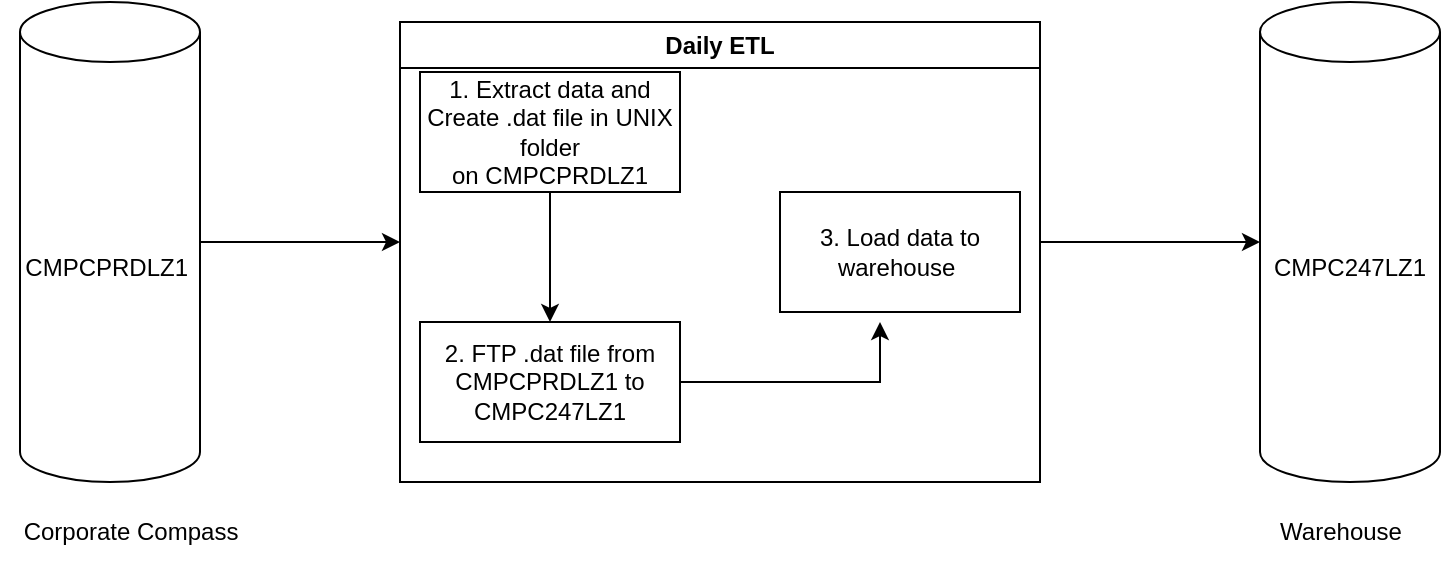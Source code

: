 <mxfile version="25.0.3">
  <diagram name="Page-1" id="pbgu9Ib_NQCYQmgb1kYV">
    <mxGraphModel dx="1050" dy="557" grid="1" gridSize="10" guides="1" tooltips="1" connect="1" arrows="1" fold="1" page="1" pageScale="1" pageWidth="850" pageHeight="1100" math="0" shadow="0">
      <root>
        <mxCell id="0" />
        <mxCell id="1" parent="0" />
        <mxCell id="s9V0wqylUVIboe_zS5LX-17" style="edgeStyle=orthogonalEdgeStyle;rounded=0;orthogonalLoop=1;jettySize=auto;html=1;" edge="1" parent="1" source="s9V0wqylUVIboe_zS5LX-1">
          <mxGeometry relative="1" as="geometry">
            <mxPoint x="220" y="160" as="targetPoint" />
          </mxGeometry>
        </mxCell>
        <mxCell id="s9V0wqylUVIboe_zS5LX-1" value="CMPCPRDLZ1&amp;nbsp;" style="shape=cylinder3;whiteSpace=wrap;html=1;boundedLbl=1;backgroundOutline=1;size=15;" vertex="1" parent="1">
          <mxGeometry x="30" y="40" width="90" height="240" as="geometry" />
        </mxCell>
        <mxCell id="s9V0wqylUVIboe_zS5LX-2" value="CMPC247LZ1" style="shape=cylinder3;whiteSpace=wrap;html=1;boundedLbl=1;backgroundOutline=1;size=15;" vertex="1" parent="1">
          <mxGeometry x="650" y="40" width="90" height="240" as="geometry" />
        </mxCell>
        <mxCell id="s9V0wqylUVIboe_zS5LX-10" style="edgeStyle=orthogonalEdgeStyle;rounded=0;orthogonalLoop=1;jettySize=auto;html=1;" edge="1" parent="1" source="s9V0wqylUVIboe_zS5LX-4">
          <mxGeometry relative="1" as="geometry">
            <mxPoint x="460" y="200" as="targetPoint" />
            <Array as="points">
              <mxPoint x="460" y="230" />
              <mxPoint x="460" y="201" />
            </Array>
          </mxGeometry>
        </mxCell>
        <mxCell id="s9V0wqylUVIboe_zS5LX-4" value="2. FTP .dat file from CMPCPRDLZ1 to CMPC247LZ1" style="rounded=0;whiteSpace=wrap;html=1;" vertex="1" parent="1">
          <mxGeometry x="230" y="200" width="130" height="60" as="geometry" />
        </mxCell>
        <mxCell id="s9V0wqylUVIboe_zS5LX-5" value="3. Load data to warehouse&amp;nbsp;" style="rounded=0;whiteSpace=wrap;html=1;" vertex="1" parent="1">
          <mxGeometry x="410" y="135" width="120" height="60" as="geometry" />
        </mxCell>
        <mxCell id="s9V0wqylUVIboe_zS5LX-12" value="Daily ETL" style="swimlane;whiteSpace=wrap;html=1;" vertex="1" parent="1">
          <mxGeometry x="220" y="50" width="320" height="230" as="geometry" />
        </mxCell>
        <mxCell id="s9V0wqylUVIboe_zS5LX-3" value="1. Extract data and Create .dat file in UNIX folder on&amp;nbsp;CMPCPRDLZ1" style="rounded=0;whiteSpace=wrap;html=1;" vertex="1" parent="s9V0wqylUVIboe_zS5LX-12">
          <mxGeometry x="10" y="25" width="130" height="60" as="geometry" />
        </mxCell>
        <mxCell id="s9V0wqylUVIboe_zS5LX-14" style="edgeStyle=orthogonalEdgeStyle;rounded=0;orthogonalLoop=1;jettySize=auto;html=1;" edge="1" parent="1" source="s9V0wqylUVIboe_zS5LX-3" target="s9V0wqylUVIboe_zS5LX-4">
          <mxGeometry relative="1" as="geometry" />
        </mxCell>
        <mxCell id="s9V0wqylUVIboe_zS5LX-15" value="Warehouse" style="text;html=1;align=center;verticalAlign=middle;resizable=0;points=[];autosize=1;strokeColor=none;fillColor=none;" vertex="1" parent="1">
          <mxGeometry x="650" y="290" width="80" height="30" as="geometry" />
        </mxCell>
        <mxCell id="s9V0wqylUVIboe_zS5LX-16" value="Corporate Compass" style="text;html=1;align=center;verticalAlign=middle;resizable=0;points=[];autosize=1;strokeColor=none;fillColor=none;" vertex="1" parent="1">
          <mxGeometry x="20" y="290" width="130" height="30" as="geometry" />
        </mxCell>
        <mxCell id="s9V0wqylUVIboe_zS5LX-21" style="edgeStyle=orthogonalEdgeStyle;rounded=0;orthogonalLoop=1;jettySize=auto;html=1;entryX=0;entryY=0.5;entryDx=0;entryDy=0;entryPerimeter=0;" edge="1" parent="1" source="s9V0wqylUVIboe_zS5LX-12" target="s9V0wqylUVIboe_zS5LX-2">
          <mxGeometry relative="1" as="geometry">
            <Array as="points">
              <mxPoint x="570" y="160" />
              <mxPoint x="570" y="160" />
            </Array>
          </mxGeometry>
        </mxCell>
      </root>
    </mxGraphModel>
  </diagram>
</mxfile>
